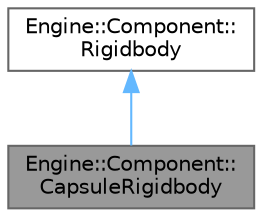 digraph "Engine::Component::CapsuleRigidbody"
{
 // LATEX_PDF_SIZE
  bgcolor="transparent";
  edge [fontname=Helvetica,fontsize=10,labelfontname=Helvetica,labelfontsize=10];
  node [fontname=Helvetica,fontsize=10,shape=box,height=0.2,width=0.4];
  Node1 [label="Engine::Component::\lCapsuleRigidbody",height=0.2,width=0.4,color="gray40", fillcolor="grey60", style="filled", fontcolor="black",tooltip=" "];
  Node2 -> Node1 [dir="back",color="steelblue1",style="solid"];
  Node2 [label="Engine::Component::\lRigidbody",height=0.2,width=0.4,color="gray40", fillcolor="white", style="filled",URL="$class_engine_1_1_component_1_1_rigidbody.html",tooltip=" "];
}
